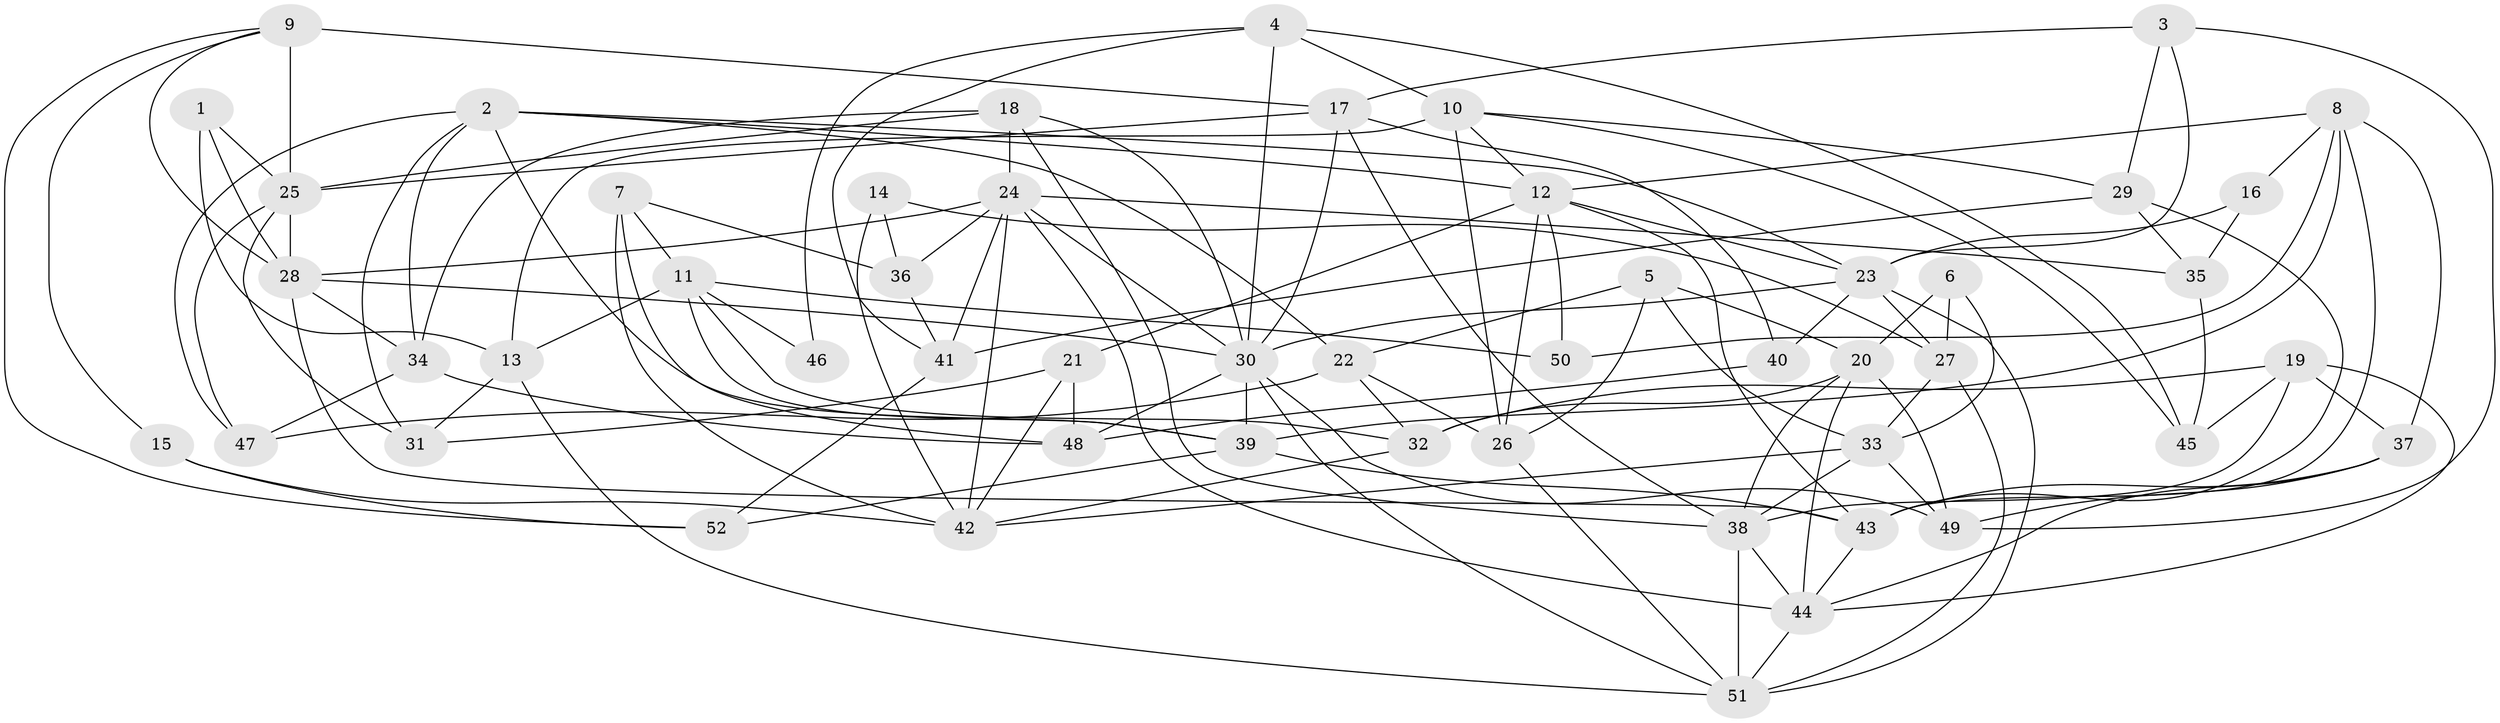 // original degree distribution, {5: 0.1650485436893204, 2: 0.13592233009708737, 3: 0.2524271844660194, 7: 0.05825242718446602, 4: 0.3106796116504854, 6: 0.06796116504854369, 9: 0.009708737864077669}
// Generated by graph-tools (version 1.1) at 2025/02/03/09/25 03:02:08]
// undirected, 52 vertices, 135 edges
graph export_dot {
graph [start="1"]
  node [color=gray90,style=filled];
  1;
  2;
  3;
  4;
  5;
  6;
  7;
  8;
  9;
  10;
  11;
  12;
  13;
  14;
  15;
  16;
  17;
  18;
  19;
  20;
  21;
  22;
  23;
  24;
  25;
  26;
  27;
  28;
  29;
  30;
  31;
  32;
  33;
  34;
  35;
  36;
  37;
  38;
  39;
  40;
  41;
  42;
  43;
  44;
  45;
  46;
  47;
  48;
  49;
  50;
  51;
  52;
  1 -- 13 [weight=2.0];
  1 -- 25 [weight=1.0];
  1 -- 28 [weight=1.0];
  2 -- 12 [weight=1.0];
  2 -- 22 [weight=1.0];
  2 -- 23 [weight=1.0];
  2 -- 31 [weight=1.0];
  2 -- 34 [weight=1.0];
  2 -- 39 [weight=1.0];
  2 -- 47 [weight=1.0];
  3 -- 17 [weight=1.0];
  3 -- 23 [weight=1.0];
  3 -- 29 [weight=1.0];
  3 -- 49 [weight=1.0];
  4 -- 10 [weight=1.0];
  4 -- 30 [weight=1.0];
  4 -- 41 [weight=1.0];
  4 -- 45 [weight=1.0];
  4 -- 46 [weight=1.0];
  5 -- 20 [weight=1.0];
  5 -- 22 [weight=1.0];
  5 -- 26 [weight=1.0];
  5 -- 33 [weight=1.0];
  6 -- 20 [weight=1.0];
  6 -- 27 [weight=1.0];
  6 -- 33 [weight=1.0];
  7 -- 11 [weight=1.0];
  7 -- 36 [weight=1.0];
  7 -- 42 [weight=2.0];
  7 -- 48 [weight=2.0];
  8 -- 12 [weight=1.0];
  8 -- 16 [weight=1.0];
  8 -- 37 [weight=1.0];
  8 -- 39 [weight=1.0];
  8 -- 43 [weight=1.0];
  8 -- 50 [weight=1.0];
  9 -- 15 [weight=1.0];
  9 -- 17 [weight=3.0];
  9 -- 25 [weight=1.0];
  9 -- 28 [weight=1.0];
  9 -- 52 [weight=1.0];
  10 -- 12 [weight=1.0];
  10 -- 13 [weight=2.0];
  10 -- 26 [weight=1.0];
  10 -- 29 [weight=1.0];
  10 -- 45 [weight=1.0];
  11 -- 13 [weight=1.0];
  11 -- 32 [weight=1.0];
  11 -- 39 [weight=1.0];
  11 -- 46 [weight=1.0];
  11 -- 50 [weight=1.0];
  12 -- 21 [weight=1.0];
  12 -- 23 [weight=1.0];
  12 -- 26 [weight=2.0];
  12 -- 43 [weight=1.0];
  12 -- 50 [weight=1.0];
  13 -- 31 [weight=1.0];
  13 -- 51 [weight=1.0];
  14 -- 27 [weight=1.0];
  14 -- 36 [weight=1.0];
  14 -- 42 [weight=2.0];
  15 -- 42 [weight=1.0];
  15 -- 52 [weight=1.0];
  16 -- 23 [weight=1.0];
  16 -- 35 [weight=1.0];
  17 -- 25 [weight=1.0];
  17 -- 30 [weight=1.0];
  17 -- 38 [weight=1.0];
  17 -- 40 [weight=2.0];
  18 -- 24 [weight=1.0];
  18 -- 25 [weight=1.0];
  18 -- 30 [weight=1.0];
  18 -- 34 [weight=1.0];
  18 -- 38 [weight=1.0];
  19 -- 32 [weight=1.0];
  19 -- 37 [weight=1.0];
  19 -- 38 [weight=1.0];
  19 -- 44 [weight=1.0];
  19 -- 45 [weight=1.0];
  20 -- 32 [weight=1.0];
  20 -- 38 [weight=1.0];
  20 -- 44 [weight=1.0];
  20 -- 49 [weight=1.0];
  21 -- 31 [weight=1.0];
  21 -- 42 [weight=2.0];
  21 -- 48 [weight=1.0];
  22 -- 26 [weight=1.0];
  22 -- 32 [weight=1.0];
  22 -- 47 [weight=1.0];
  23 -- 27 [weight=1.0];
  23 -- 30 [weight=1.0];
  23 -- 40 [weight=1.0];
  23 -- 51 [weight=1.0];
  24 -- 28 [weight=1.0];
  24 -- 30 [weight=1.0];
  24 -- 35 [weight=1.0];
  24 -- 36 [weight=1.0];
  24 -- 41 [weight=1.0];
  24 -- 42 [weight=2.0];
  24 -- 44 [weight=1.0];
  25 -- 28 [weight=1.0];
  25 -- 31 [weight=1.0];
  25 -- 47 [weight=1.0];
  26 -- 51 [weight=1.0];
  27 -- 33 [weight=1.0];
  27 -- 51 [weight=1.0];
  28 -- 30 [weight=1.0];
  28 -- 34 [weight=1.0];
  28 -- 43 [weight=1.0];
  29 -- 35 [weight=1.0];
  29 -- 41 [weight=1.0];
  29 -- 43 [weight=1.0];
  30 -- 39 [weight=1.0];
  30 -- 48 [weight=3.0];
  30 -- 49 [weight=1.0];
  30 -- 51 [weight=1.0];
  32 -- 42 [weight=1.0];
  33 -- 38 [weight=1.0];
  33 -- 42 [weight=1.0];
  33 -- 49 [weight=1.0];
  34 -- 47 [weight=1.0];
  34 -- 48 [weight=1.0];
  35 -- 45 [weight=1.0];
  36 -- 41 [weight=1.0];
  37 -- 43 [weight=2.0];
  37 -- 44 [weight=1.0];
  37 -- 49 [weight=2.0];
  38 -- 44 [weight=1.0];
  38 -- 51 [weight=1.0];
  39 -- 43 [weight=1.0];
  39 -- 52 [weight=1.0];
  40 -- 48 [weight=1.0];
  41 -- 52 [weight=1.0];
  43 -- 44 [weight=1.0];
  44 -- 51 [weight=1.0];
}
